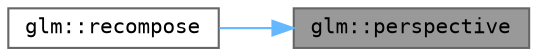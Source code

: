 digraph "glm::perspective"
{
 // LATEX_PDF_SIZE
  bgcolor="transparent";
  edge [fontname=Terminal,fontsize=10,labelfontname=Helvetica,labelfontsize=10];
  node [fontname=Terminal,fontsize=10,shape=box,height=0.2,width=0.4];
  rankdir="RL";
  Node1 [label="glm::perspective",height=0.2,width=0.4,color="gray40", fillcolor="grey60", style="filled", fontcolor="black",tooltip=" "];
  Node1 -> Node2 [dir="back",color="steelblue1",style="solid"];
  Node2 [label="glm::recompose",height=0.2,width=0.4,color="grey40", fillcolor="white", style="filled",URL="$group__gtx__matrix__decompose.html#ga8f836f4e7cc19ba301fc135d579aa2bc",tooltip=" "];
}
